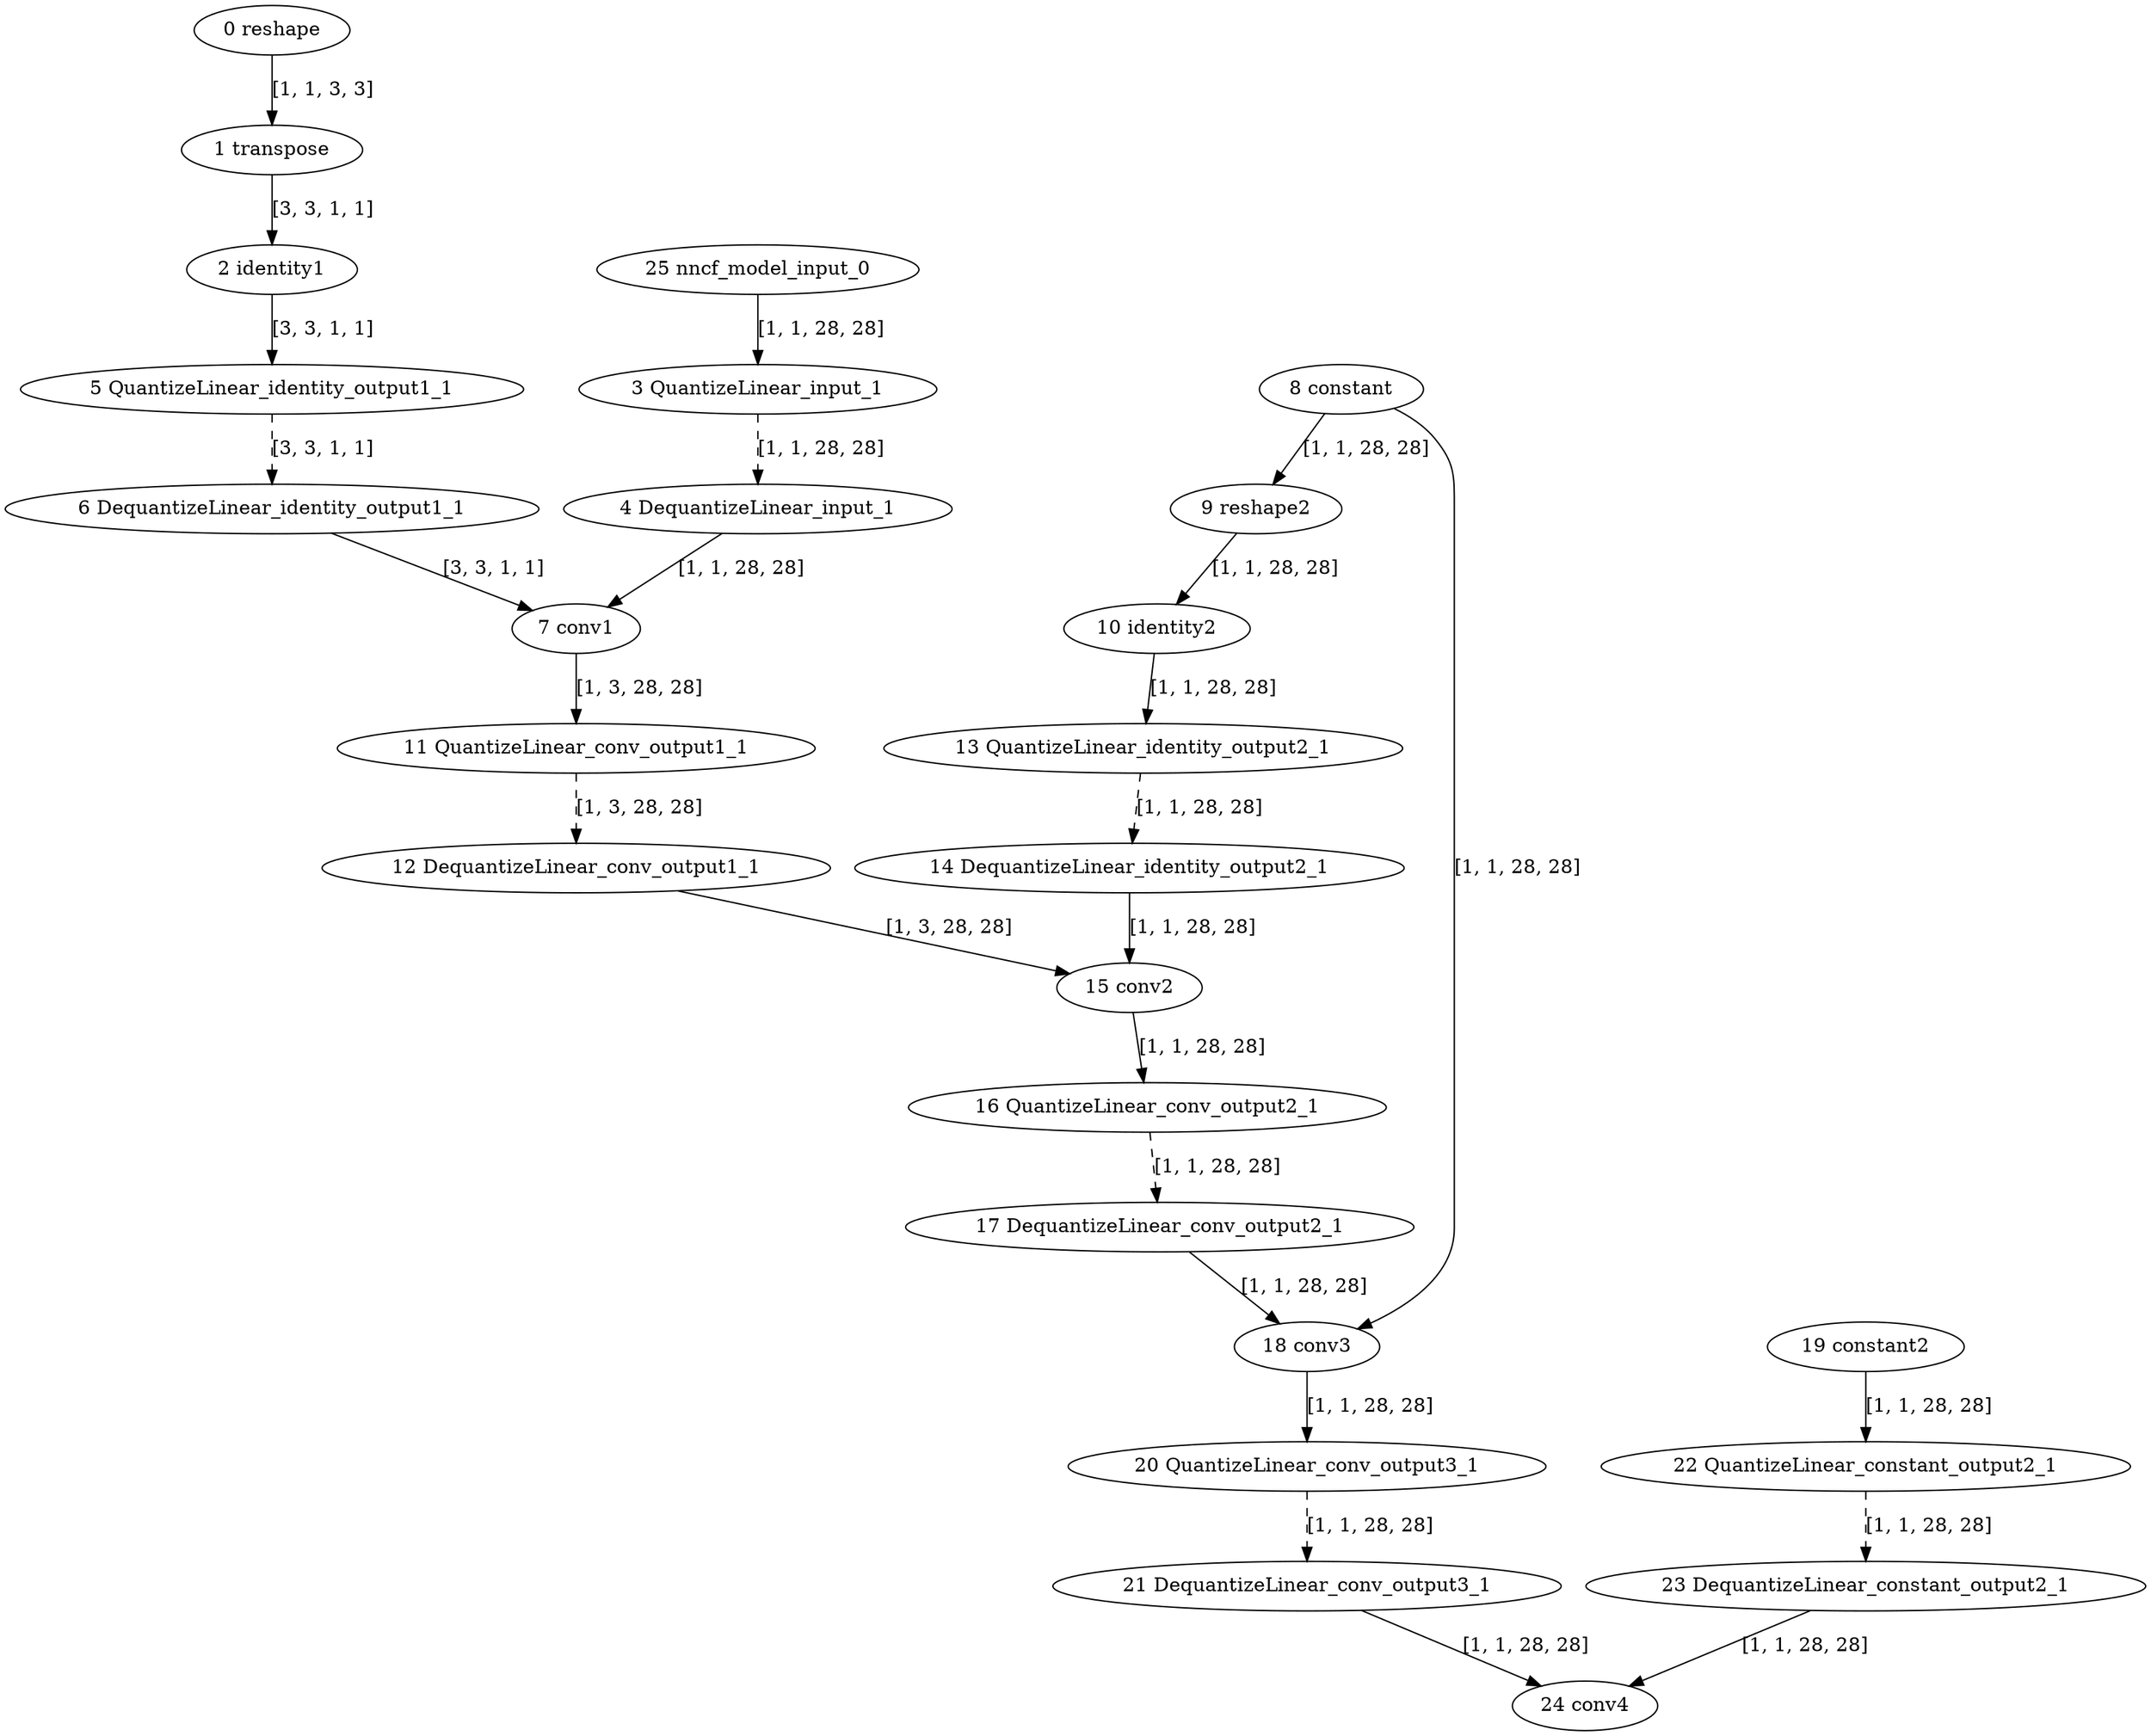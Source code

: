 strict digraph  {
"0 reshape" [id=0, type=Reshape];
"1 transpose" [id=1, type=Transpose];
"2 identity1" [id=2, type=Identity];
"3 QuantizeLinear_input_1" [id=3, type=QuantizeLinear];
"4 DequantizeLinear_input_1" [id=4, type=DequantizeLinear];
"5 QuantizeLinear_identity_output1_1" [id=5, type=QuantizeLinear];
"6 DequantizeLinear_identity_output1_1" [id=6, type=DequantizeLinear];
"7 conv1" [id=7, type=Conv];
"8 constant" [id=8, type=Constant];
"9 reshape2" [id=9, type=Reshape];
"10 identity2" [id=10, type=Identity];
"11 QuantizeLinear_conv_output1_1" [id=11, type=QuantizeLinear];
"12 DequantizeLinear_conv_output1_1" [id=12, type=DequantizeLinear];
"13 QuantizeLinear_identity_output2_1" [id=13, type=QuantizeLinear];
"14 DequantizeLinear_identity_output2_1" [id=14, type=DequantizeLinear];
"15 conv2" [id=15, type=Conv];
"16 QuantizeLinear_conv_output2_1" [id=16, type=QuantizeLinear];
"17 DequantizeLinear_conv_output2_1" [id=17, type=DequantizeLinear];
"18 conv3" [id=18, type=Conv];
"19 constant2" [id=19, type=Constant];
"20 QuantizeLinear_conv_output3_1" [id=20, type=QuantizeLinear];
"21 DequantizeLinear_conv_output3_1" [id=21, type=DequantizeLinear];
"22 QuantizeLinear_constant_output2_1" [id=22, type=QuantizeLinear];
"23 DequantizeLinear_constant_output2_1" [id=23, type=DequantizeLinear];
"24 conv4" [id=24, type=Conv];
"25 nncf_model_input_0" [id=25, type=nncf_model_input];
"0 reshape" -> "1 transpose"  [label="[1, 1, 3, 3]", style=solid];
"1 transpose" -> "2 identity1"  [label="[3, 3, 1, 1]", style=solid];
"2 identity1" -> "5 QuantizeLinear_identity_output1_1"  [label="[3, 3, 1, 1]", style=solid];
"3 QuantizeLinear_input_1" -> "4 DequantizeLinear_input_1"  [label="[1, 1, 28, 28]", style=dashed];
"4 DequantizeLinear_input_1" -> "7 conv1"  [label="[1, 1, 28, 28]", style=solid];
"5 QuantizeLinear_identity_output1_1" -> "6 DequantizeLinear_identity_output1_1"  [label="[3, 3, 1, 1]", style=dashed];
"6 DequantizeLinear_identity_output1_1" -> "7 conv1"  [label="[3, 3, 1, 1]", style=solid];
"7 conv1" -> "11 QuantizeLinear_conv_output1_1"  [label="[1, 3, 28, 28]", style=solid];
"8 constant" -> "9 reshape2"  [label="[1, 1, 28, 28]", style=solid];
"8 constant" -> "18 conv3"  [label="[1, 1, 28, 28]", style=solid];
"9 reshape2" -> "10 identity2"  [label="[1, 1, 28, 28]", style=solid];
"10 identity2" -> "13 QuantizeLinear_identity_output2_1"  [label="[1, 1, 28, 28]", style=solid];
"11 QuantizeLinear_conv_output1_1" -> "12 DequantizeLinear_conv_output1_1"  [label="[1, 3, 28, 28]", style=dashed];
"12 DequantizeLinear_conv_output1_1" -> "15 conv2"  [label="[1, 3, 28, 28]", style=solid];
"13 QuantizeLinear_identity_output2_1" -> "14 DequantizeLinear_identity_output2_1"  [label="[1, 1, 28, 28]", style=dashed];
"14 DequantizeLinear_identity_output2_1" -> "15 conv2"  [label="[1, 1, 28, 28]", style=solid];
"15 conv2" -> "16 QuantizeLinear_conv_output2_1"  [label="[1, 1, 28, 28]", style=solid];
"16 QuantizeLinear_conv_output2_1" -> "17 DequantizeLinear_conv_output2_1"  [label="[1, 1, 28, 28]", style=dashed];
"17 DequantizeLinear_conv_output2_1" -> "18 conv3"  [label="[1, 1, 28, 28]", style=solid];
"18 conv3" -> "20 QuantizeLinear_conv_output3_1"  [label="[1, 1, 28, 28]", style=solid];
"19 constant2" -> "22 QuantizeLinear_constant_output2_1"  [label="[1, 1, 28, 28]", style=solid];
"20 QuantizeLinear_conv_output3_1" -> "21 DequantizeLinear_conv_output3_1"  [label="[1, 1, 28, 28]", style=dashed];
"21 DequantizeLinear_conv_output3_1" -> "24 conv4"  [label="[1, 1, 28, 28]", style=solid];
"22 QuantizeLinear_constant_output2_1" -> "23 DequantizeLinear_constant_output2_1"  [label="[1, 1, 28, 28]", style=dashed];
"23 DequantizeLinear_constant_output2_1" -> "24 conv4"  [label="[1, 1, 28, 28]", style=solid];
"25 nncf_model_input_0" -> "3 QuantizeLinear_input_1"  [label="[1, 1, 28, 28]", style=solid];
}
